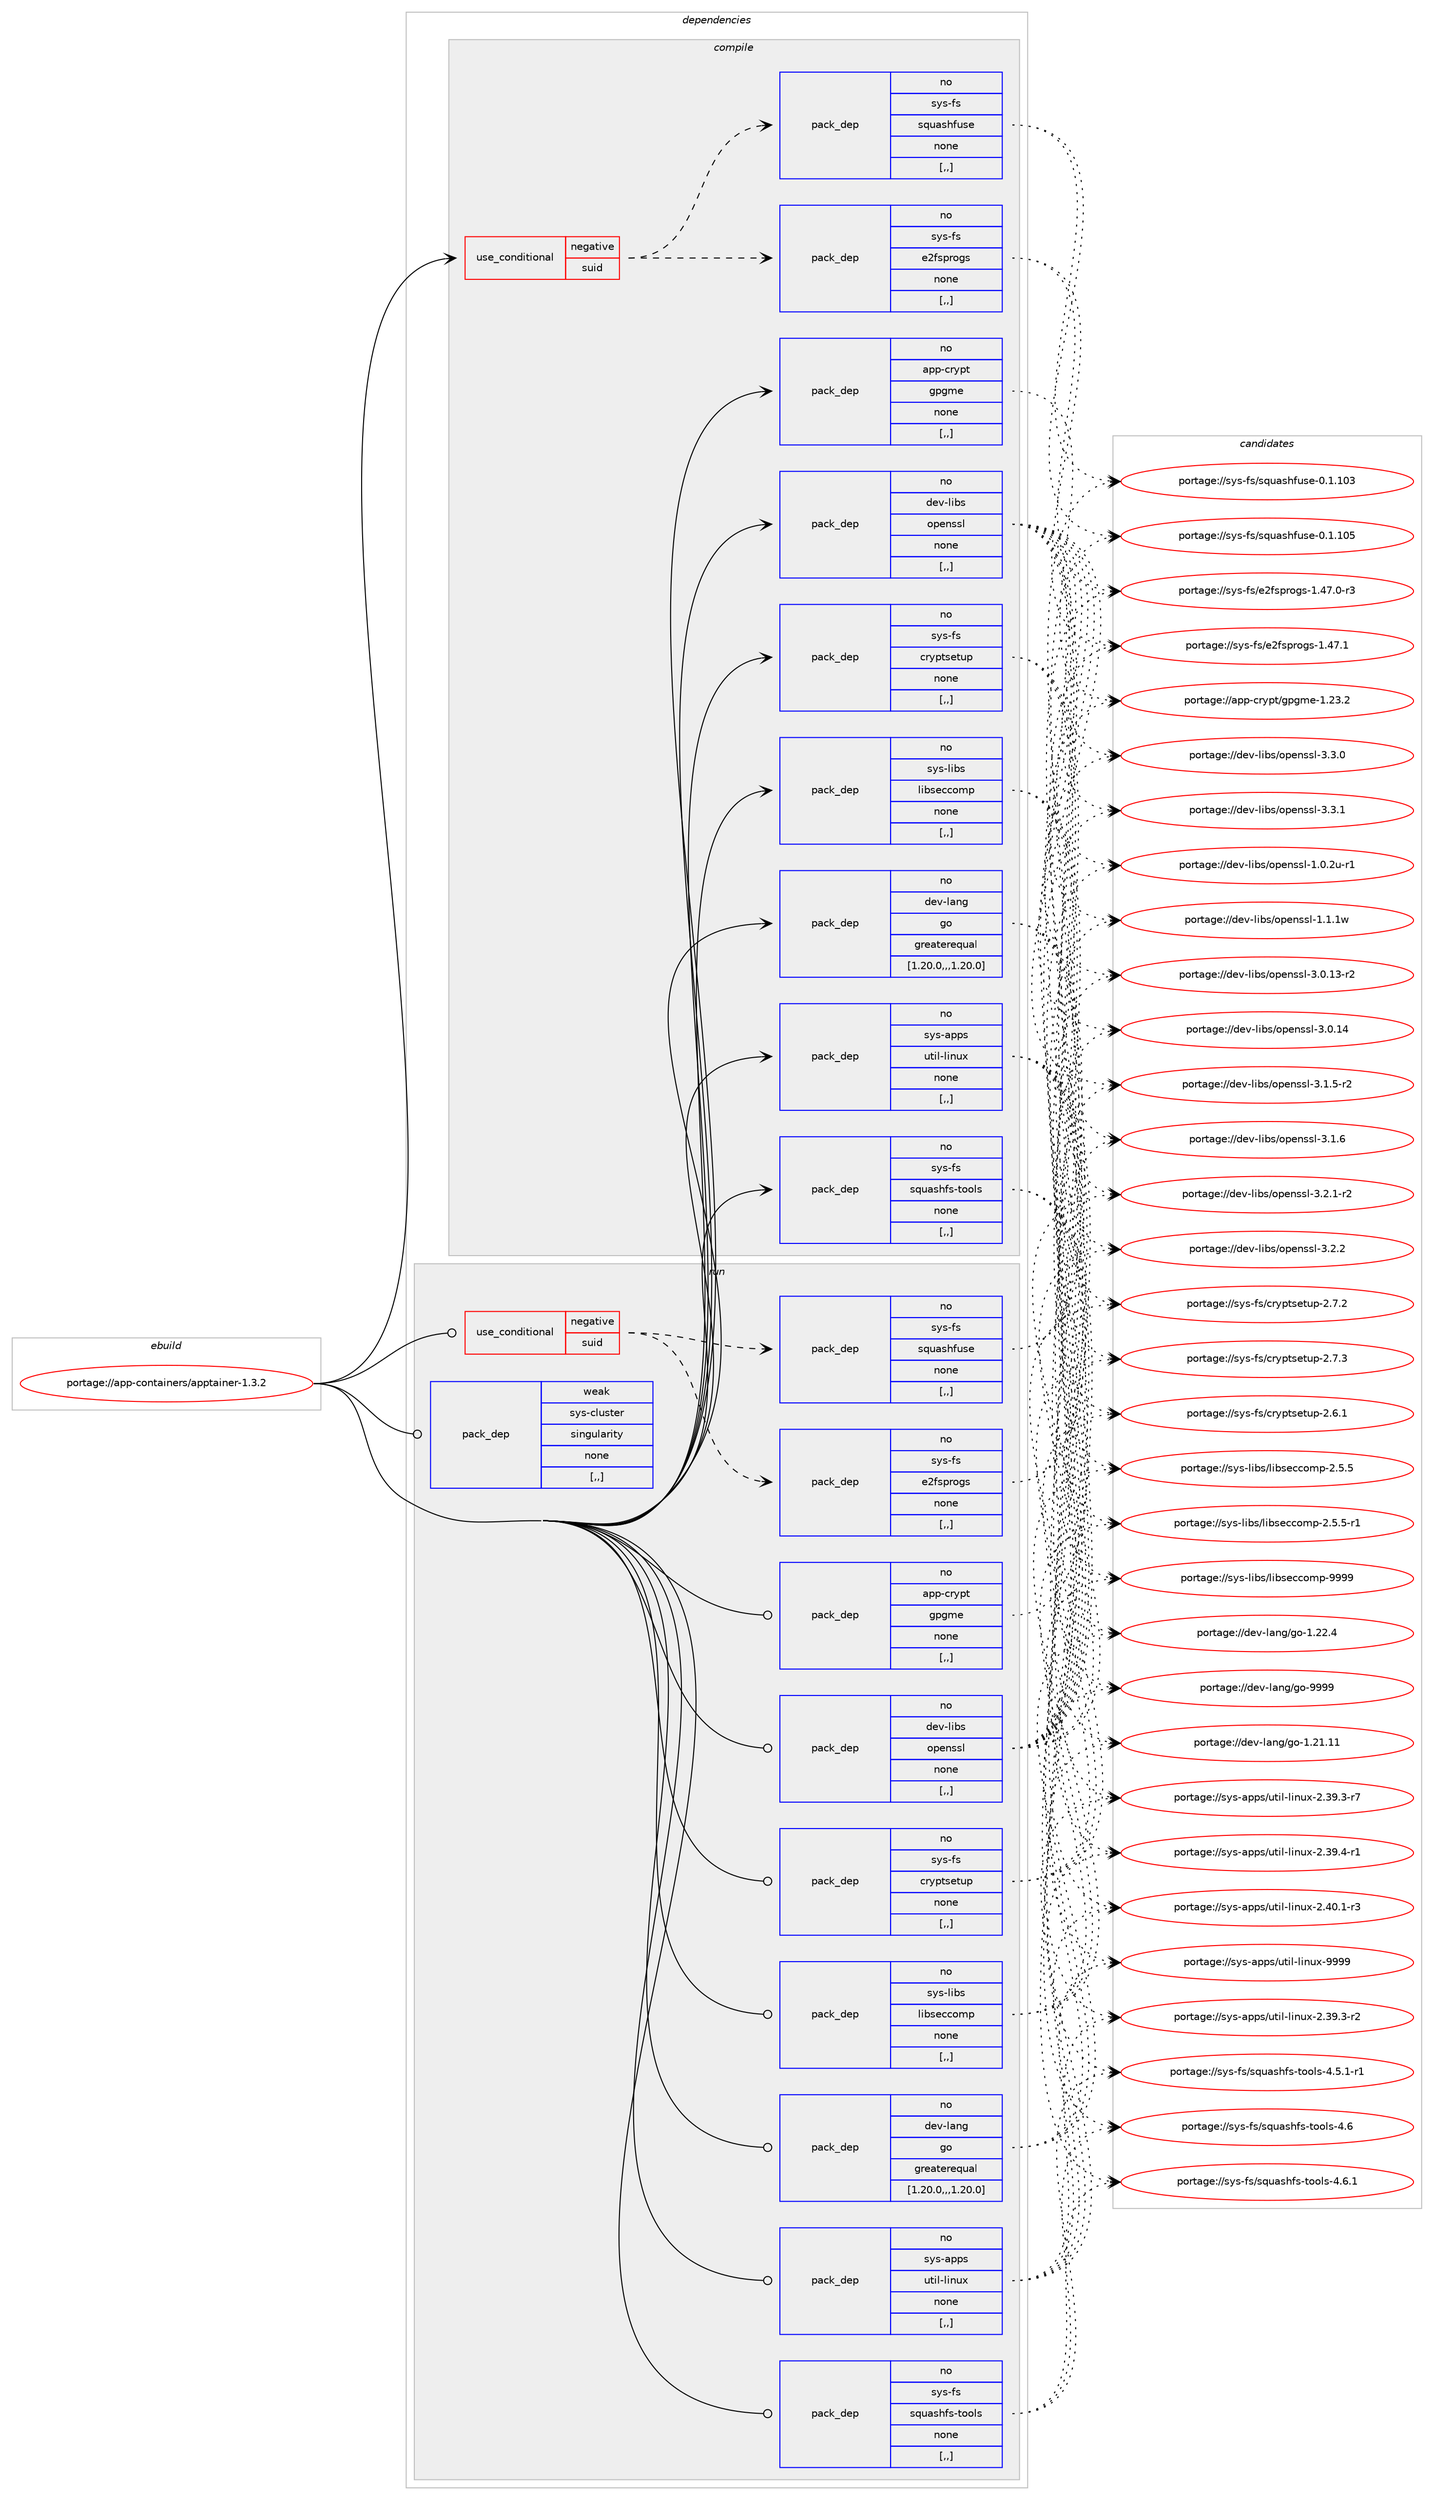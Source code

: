 digraph prolog {

# *************
# Graph options
# *************

newrank=true;
concentrate=true;
compound=true;
graph [rankdir=LR,fontname=Helvetica,fontsize=10,ranksep=1.5];#, ranksep=2.5, nodesep=0.2];
edge  [arrowhead=vee];
node  [fontname=Helvetica,fontsize=10];

# **********
# The ebuild
# **********

subgraph cluster_leftcol {
color=gray;
rank=same;
label=<<i>ebuild</i>>;
id [label="portage://app-containers/apptainer-1.3.2", color=red, width=4, href="../app-containers/apptainer-1.3.2.svg"];
}

# ****************
# The dependencies
# ****************

subgraph cluster_midcol {
color=gray;
label=<<i>dependencies</i>>;
subgraph cluster_compile {
fillcolor="#eeeeee";
style=filled;
label=<<i>compile</i>>;
subgraph cond2816 {
dependency10503 [label=<<TABLE BORDER="0" CELLBORDER="1" CELLSPACING="0" CELLPADDING="4"><TR><TD ROWSPAN="3" CELLPADDING="10">use_conditional</TD></TR><TR><TD>negative</TD></TR><TR><TD>suid</TD></TR></TABLE>>, shape=none, color=red];
subgraph pack7631 {
dependency10504 [label=<<TABLE BORDER="0" CELLBORDER="1" CELLSPACING="0" CELLPADDING="4" WIDTH="220"><TR><TD ROWSPAN="6" CELLPADDING="30">pack_dep</TD></TR><TR><TD WIDTH="110">no</TD></TR><TR><TD>sys-fs</TD></TR><TR><TD>e2fsprogs</TD></TR><TR><TD>none</TD></TR><TR><TD>[,,]</TD></TR></TABLE>>, shape=none, color=blue];
}
dependency10503:e -> dependency10504:w [weight=20,style="dashed",arrowhead="vee"];
subgraph pack7632 {
dependency10505 [label=<<TABLE BORDER="0" CELLBORDER="1" CELLSPACING="0" CELLPADDING="4" WIDTH="220"><TR><TD ROWSPAN="6" CELLPADDING="30">pack_dep</TD></TR><TR><TD WIDTH="110">no</TD></TR><TR><TD>sys-fs</TD></TR><TR><TD>squashfuse</TD></TR><TR><TD>none</TD></TR><TR><TD>[,,]</TD></TR></TABLE>>, shape=none, color=blue];
}
dependency10503:e -> dependency10505:w [weight=20,style="dashed",arrowhead="vee"];
}
id:e -> dependency10503:w [weight=20,style="solid",arrowhead="vee"];
subgraph pack7633 {
dependency10506 [label=<<TABLE BORDER="0" CELLBORDER="1" CELLSPACING="0" CELLPADDING="4" WIDTH="220"><TR><TD ROWSPAN="6" CELLPADDING="30">pack_dep</TD></TR><TR><TD WIDTH="110">no</TD></TR><TR><TD>app-crypt</TD></TR><TR><TD>gpgme</TD></TR><TR><TD>none</TD></TR><TR><TD>[,,]</TD></TR></TABLE>>, shape=none, color=blue];
}
id:e -> dependency10506:w [weight=20,style="solid",arrowhead="vee"];
subgraph pack7634 {
dependency10507 [label=<<TABLE BORDER="0" CELLBORDER="1" CELLSPACING="0" CELLPADDING="4" WIDTH="220"><TR><TD ROWSPAN="6" CELLPADDING="30">pack_dep</TD></TR><TR><TD WIDTH="110">no</TD></TR><TR><TD>dev-lang</TD></TR><TR><TD>go</TD></TR><TR><TD>greaterequal</TD></TR><TR><TD>[1.20.0,,,1.20.0]</TD></TR></TABLE>>, shape=none, color=blue];
}
id:e -> dependency10507:w [weight=20,style="solid",arrowhead="vee"];
subgraph pack7635 {
dependency10508 [label=<<TABLE BORDER="0" CELLBORDER="1" CELLSPACING="0" CELLPADDING="4" WIDTH="220"><TR><TD ROWSPAN="6" CELLPADDING="30">pack_dep</TD></TR><TR><TD WIDTH="110">no</TD></TR><TR><TD>dev-libs</TD></TR><TR><TD>openssl</TD></TR><TR><TD>none</TD></TR><TR><TD>[,,]</TD></TR></TABLE>>, shape=none, color=blue];
}
id:e -> dependency10508:w [weight=20,style="solid",arrowhead="vee"];
subgraph pack7636 {
dependency10509 [label=<<TABLE BORDER="0" CELLBORDER="1" CELLSPACING="0" CELLPADDING="4" WIDTH="220"><TR><TD ROWSPAN="6" CELLPADDING="30">pack_dep</TD></TR><TR><TD WIDTH="110">no</TD></TR><TR><TD>sys-apps</TD></TR><TR><TD>util-linux</TD></TR><TR><TD>none</TD></TR><TR><TD>[,,]</TD></TR></TABLE>>, shape=none, color=blue];
}
id:e -> dependency10509:w [weight=20,style="solid",arrowhead="vee"];
subgraph pack7637 {
dependency10510 [label=<<TABLE BORDER="0" CELLBORDER="1" CELLSPACING="0" CELLPADDING="4" WIDTH="220"><TR><TD ROWSPAN="6" CELLPADDING="30">pack_dep</TD></TR><TR><TD WIDTH="110">no</TD></TR><TR><TD>sys-fs</TD></TR><TR><TD>cryptsetup</TD></TR><TR><TD>none</TD></TR><TR><TD>[,,]</TD></TR></TABLE>>, shape=none, color=blue];
}
id:e -> dependency10510:w [weight=20,style="solid",arrowhead="vee"];
subgraph pack7638 {
dependency10511 [label=<<TABLE BORDER="0" CELLBORDER="1" CELLSPACING="0" CELLPADDING="4" WIDTH="220"><TR><TD ROWSPAN="6" CELLPADDING="30">pack_dep</TD></TR><TR><TD WIDTH="110">no</TD></TR><TR><TD>sys-fs</TD></TR><TR><TD>squashfs-tools</TD></TR><TR><TD>none</TD></TR><TR><TD>[,,]</TD></TR></TABLE>>, shape=none, color=blue];
}
id:e -> dependency10511:w [weight=20,style="solid",arrowhead="vee"];
subgraph pack7639 {
dependency10512 [label=<<TABLE BORDER="0" CELLBORDER="1" CELLSPACING="0" CELLPADDING="4" WIDTH="220"><TR><TD ROWSPAN="6" CELLPADDING="30">pack_dep</TD></TR><TR><TD WIDTH="110">no</TD></TR><TR><TD>sys-libs</TD></TR><TR><TD>libseccomp</TD></TR><TR><TD>none</TD></TR><TR><TD>[,,]</TD></TR></TABLE>>, shape=none, color=blue];
}
id:e -> dependency10512:w [weight=20,style="solid",arrowhead="vee"];
}
subgraph cluster_compileandrun {
fillcolor="#eeeeee";
style=filled;
label=<<i>compile and run</i>>;
}
subgraph cluster_run {
fillcolor="#eeeeee";
style=filled;
label=<<i>run</i>>;
subgraph cond2817 {
dependency10513 [label=<<TABLE BORDER="0" CELLBORDER="1" CELLSPACING="0" CELLPADDING="4"><TR><TD ROWSPAN="3" CELLPADDING="10">use_conditional</TD></TR><TR><TD>negative</TD></TR><TR><TD>suid</TD></TR></TABLE>>, shape=none, color=red];
subgraph pack7640 {
dependency10514 [label=<<TABLE BORDER="0" CELLBORDER="1" CELLSPACING="0" CELLPADDING="4" WIDTH="220"><TR><TD ROWSPAN="6" CELLPADDING="30">pack_dep</TD></TR><TR><TD WIDTH="110">no</TD></TR><TR><TD>sys-fs</TD></TR><TR><TD>e2fsprogs</TD></TR><TR><TD>none</TD></TR><TR><TD>[,,]</TD></TR></TABLE>>, shape=none, color=blue];
}
dependency10513:e -> dependency10514:w [weight=20,style="dashed",arrowhead="vee"];
subgraph pack7641 {
dependency10515 [label=<<TABLE BORDER="0" CELLBORDER="1" CELLSPACING="0" CELLPADDING="4" WIDTH="220"><TR><TD ROWSPAN="6" CELLPADDING="30">pack_dep</TD></TR><TR><TD WIDTH="110">no</TD></TR><TR><TD>sys-fs</TD></TR><TR><TD>squashfuse</TD></TR><TR><TD>none</TD></TR><TR><TD>[,,]</TD></TR></TABLE>>, shape=none, color=blue];
}
dependency10513:e -> dependency10515:w [weight=20,style="dashed",arrowhead="vee"];
}
id:e -> dependency10513:w [weight=20,style="solid",arrowhead="odot"];
subgraph pack7642 {
dependency10516 [label=<<TABLE BORDER="0" CELLBORDER="1" CELLSPACING="0" CELLPADDING="4" WIDTH="220"><TR><TD ROWSPAN="6" CELLPADDING="30">pack_dep</TD></TR><TR><TD WIDTH="110">no</TD></TR><TR><TD>app-crypt</TD></TR><TR><TD>gpgme</TD></TR><TR><TD>none</TD></TR><TR><TD>[,,]</TD></TR></TABLE>>, shape=none, color=blue];
}
id:e -> dependency10516:w [weight=20,style="solid",arrowhead="odot"];
subgraph pack7643 {
dependency10517 [label=<<TABLE BORDER="0" CELLBORDER="1" CELLSPACING="0" CELLPADDING="4" WIDTH="220"><TR><TD ROWSPAN="6" CELLPADDING="30">pack_dep</TD></TR><TR><TD WIDTH="110">no</TD></TR><TR><TD>dev-lang</TD></TR><TR><TD>go</TD></TR><TR><TD>greaterequal</TD></TR><TR><TD>[1.20.0,,,1.20.0]</TD></TR></TABLE>>, shape=none, color=blue];
}
id:e -> dependency10517:w [weight=20,style="solid",arrowhead="odot"];
subgraph pack7644 {
dependency10518 [label=<<TABLE BORDER="0" CELLBORDER="1" CELLSPACING="0" CELLPADDING="4" WIDTH="220"><TR><TD ROWSPAN="6" CELLPADDING="30">pack_dep</TD></TR><TR><TD WIDTH="110">no</TD></TR><TR><TD>dev-libs</TD></TR><TR><TD>openssl</TD></TR><TR><TD>none</TD></TR><TR><TD>[,,]</TD></TR></TABLE>>, shape=none, color=blue];
}
id:e -> dependency10518:w [weight=20,style="solid",arrowhead="odot"];
subgraph pack7645 {
dependency10519 [label=<<TABLE BORDER="0" CELLBORDER="1" CELLSPACING="0" CELLPADDING="4" WIDTH="220"><TR><TD ROWSPAN="6" CELLPADDING="30">pack_dep</TD></TR><TR><TD WIDTH="110">no</TD></TR><TR><TD>sys-apps</TD></TR><TR><TD>util-linux</TD></TR><TR><TD>none</TD></TR><TR><TD>[,,]</TD></TR></TABLE>>, shape=none, color=blue];
}
id:e -> dependency10519:w [weight=20,style="solid",arrowhead="odot"];
subgraph pack7646 {
dependency10520 [label=<<TABLE BORDER="0" CELLBORDER="1" CELLSPACING="0" CELLPADDING="4" WIDTH="220"><TR><TD ROWSPAN="6" CELLPADDING="30">pack_dep</TD></TR><TR><TD WIDTH="110">no</TD></TR><TR><TD>sys-fs</TD></TR><TR><TD>cryptsetup</TD></TR><TR><TD>none</TD></TR><TR><TD>[,,]</TD></TR></TABLE>>, shape=none, color=blue];
}
id:e -> dependency10520:w [weight=20,style="solid",arrowhead="odot"];
subgraph pack7647 {
dependency10521 [label=<<TABLE BORDER="0" CELLBORDER="1" CELLSPACING="0" CELLPADDING="4" WIDTH="220"><TR><TD ROWSPAN="6" CELLPADDING="30">pack_dep</TD></TR><TR><TD WIDTH="110">no</TD></TR><TR><TD>sys-fs</TD></TR><TR><TD>squashfs-tools</TD></TR><TR><TD>none</TD></TR><TR><TD>[,,]</TD></TR></TABLE>>, shape=none, color=blue];
}
id:e -> dependency10521:w [weight=20,style="solid",arrowhead="odot"];
subgraph pack7648 {
dependency10522 [label=<<TABLE BORDER="0" CELLBORDER="1" CELLSPACING="0" CELLPADDING="4" WIDTH="220"><TR><TD ROWSPAN="6" CELLPADDING="30">pack_dep</TD></TR><TR><TD WIDTH="110">no</TD></TR><TR><TD>sys-libs</TD></TR><TR><TD>libseccomp</TD></TR><TR><TD>none</TD></TR><TR><TD>[,,]</TD></TR></TABLE>>, shape=none, color=blue];
}
id:e -> dependency10522:w [weight=20,style="solid",arrowhead="odot"];
subgraph pack7649 {
dependency10523 [label=<<TABLE BORDER="0" CELLBORDER="1" CELLSPACING="0" CELLPADDING="4" WIDTH="220"><TR><TD ROWSPAN="6" CELLPADDING="30">pack_dep</TD></TR><TR><TD WIDTH="110">weak</TD></TR><TR><TD>sys-cluster</TD></TR><TR><TD>singularity</TD></TR><TR><TD>none</TD></TR><TR><TD>[,,]</TD></TR></TABLE>>, shape=none, color=blue];
}
id:e -> dependency10523:w [weight=20,style="solid",arrowhead="odot"];
}
}

# **************
# The candidates
# **************

subgraph cluster_choices {
rank=same;
color=gray;
label=<<i>candidates</i>>;

subgraph choice7631 {
color=black;
nodesep=1;
choice115121115451021154710150102115112114111103115454946525546484511451 [label="portage://sys-fs/e2fsprogs-1.47.0-r3", color=red, width=4,href="../sys-fs/e2fsprogs-1.47.0-r3.svg"];
choice11512111545102115471015010211511211411110311545494652554649 [label="portage://sys-fs/e2fsprogs-1.47.1", color=red, width=4,href="../sys-fs/e2fsprogs-1.47.1.svg"];
dependency10504:e -> choice115121115451021154710150102115112114111103115454946525546484511451:w [style=dotted,weight="100"];
dependency10504:e -> choice11512111545102115471015010211511211411110311545494652554649:w [style=dotted,weight="100"];
}
subgraph choice7632 {
color=black;
nodesep=1;
choice1151211154510211547115113117971151041021171151014548464946494851 [label="portage://sys-fs/squashfuse-0.1.103", color=red, width=4,href="../sys-fs/squashfuse-0.1.103.svg"];
choice1151211154510211547115113117971151041021171151014548464946494853 [label="portage://sys-fs/squashfuse-0.1.105", color=red, width=4,href="../sys-fs/squashfuse-0.1.105.svg"];
dependency10505:e -> choice1151211154510211547115113117971151041021171151014548464946494851:w [style=dotted,weight="100"];
dependency10505:e -> choice1151211154510211547115113117971151041021171151014548464946494853:w [style=dotted,weight="100"];
}
subgraph choice7633 {
color=black;
nodesep=1;
choice9711211245991141211121164710311210310910145494650514650 [label="portage://app-crypt/gpgme-1.23.2", color=red, width=4,href="../app-crypt/gpgme-1.23.2.svg"];
dependency10506:e -> choice9711211245991141211121164710311210310910145494650514650:w [style=dotted,weight="100"];
}
subgraph choice7634 {
color=black;
nodesep=1;
choice1001011184510897110103471031114549465049464949 [label="portage://dev-lang/go-1.21.11", color=red, width=4,href="../dev-lang/go-1.21.11.svg"];
choice10010111845108971101034710311145494650504652 [label="portage://dev-lang/go-1.22.4", color=red, width=4,href="../dev-lang/go-1.22.4.svg"];
choice1001011184510897110103471031114557575757 [label="portage://dev-lang/go-9999", color=red, width=4,href="../dev-lang/go-9999.svg"];
dependency10507:e -> choice1001011184510897110103471031114549465049464949:w [style=dotted,weight="100"];
dependency10507:e -> choice10010111845108971101034710311145494650504652:w [style=dotted,weight="100"];
dependency10507:e -> choice1001011184510897110103471031114557575757:w [style=dotted,weight="100"];
}
subgraph choice7635 {
color=black;
nodesep=1;
choice1001011184510810598115471111121011101151151084549464846501174511449 [label="portage://dev-libs/openssl-1.0.2u-r1", color=red, width=4,href="../dev-libs/openssl-1.0.2u-r1.svg"];
choice100101118451081059811547111112101110115115108454946494649119 [label="portage://dev-libs/openssl-1.1.1w", color=red, width=4,href="../dev-libs/openssl-1.1.1w.svg"];
choice100101118451081059811547111112101110115115108455146484649514511450 [label="portage://dev-libs/openssl-3.0.13-r2", color=red, width=4,href="../dev-libs/openssl-3.0.13-r2.svg"];
choice10010111845108105981154711111210111011511510845514648464952 [label="portage://dev-libs/openssl-3.0.14", color=red, width=4,href="../dev-libs/openssl-3.0.14.svg"];
choice1001011184510810598115471111121011101151151084551464946534511450 [label="portage://dev-libs/openssl-3.1.5-r2", color=red, width=4,href="../dev-libs/openssl-3.1.5-r2.svg"];
choice100101118451081059811547111112101110115115108455146494654 [label="portage://dev-libs/openssl-3.1.6", color=red, width=4,href="../dev-libs/openssl-3.1.6.svg"];
choice1001011184510810598115471111121011101151151084551465046494511450 [label="portage://dev-libs/openssl-3.2.1-r2", color=red, width=4,href="../dev-libs/openssl-3.2.1-r2.svg"];
choice100101118451081059811547111112101110115115108455146504650 [label="portage://dev-libs/openssl-3.2.2", color=red, width=4,href="../dev-libs/openssl-3.2.2.svg"];
choice100101118451081059811547111112101110115115108455146514648 [label="portage://dev-libs/openssl-3.3.0", color=red, width=4,href="../dev-libs/openssl-3.3.0.svg"];
choice100101118451081059811547111112101110115115108455146514649 [label="portage://dev-libs/openssl-3.3.1", color=red, width=4,href="../dev-libs/openssl-3.3.1.svg"];
dependency10508:e -> choice1001011184510810598115471111121011101151151084549464846501174511449:w [style=dotted,weight="100"];
dependency10508:e -> choice100101118451081059811547111112101110115115108454946494649119:w [style=dotted,weight="100"];
dependency10508:e -> choice100101118451081059811547111112101110115115108455146484649514511450:w [style=dotted,weight="100"];
dependency10508:e -> choice10010111845108105981154711111210111011511510845514648464952:w [style=dotted,weight="100"];
dependency10508:e -> choice1001011184510810598115471111121011101151151084551464946534511450:w [style=dotted,weight="100"];
dependency10508:e -> choice100101118451081059811547111112101110115115108455146494654:w [style=dotted,weight="100"];
dependency10508:e -> choice1001011184510810598115471111121011101151151084551465046494511450:w [style=dotted,weight="100"];
dependency10508:e -> choice100101118451081059811547111112101110115115108455146504650:w [style=dotted,weight="100"];
dependency10508:e -> choice100101118451081059811547111112101110115115108455146514648:w [style=dotted,weight="100"];
dependency10508:e -> choice100101118451081059811547111112101110115115108455146514649:w [style=dotted,weight="100"];
}
subgraph choice7636 {
color=black;
nodesep=1;
choice11512111545971121121154711711610510845108105110117120455046515746514511450 [label="portage://sys-apps/util-linux-2.39.3-r2", color=red, width=4,href="../sys-apps/util-linux-2.39.3-r2.svg"];
choice11512111545971121121154711711610510845108105110117120455046515746514511455 [label="portage://sys-apps/util-linux-2.39.3-r7", color=red, width=4,href="../sys-apps/util-linux-2.39.3-r7.svg"];
choice11512111545971121121154711711610510845108105110117120455046515746524511449 [label="portage://sys-apps/util-linux-2.39.4-r1", color=red, width=4,href="../sys-apps/util-linux-2.39.4-r1.svg"];
choice11512111545971121121154711711610510845108105110117120455046524846494511451 [label="portage://sys-apps/util-linux-2.40.1-r3", color=red, width=4,href="../sys-apps/util-linux-2.40.1-r3.svg"];
choice115121115459711211211547117116105108451081051101171204557575757 [label="portage://sys-apps/util-linux-9999", color=red, width=4,href="../sys-apps/util-linux-9999.svg"];
dependency10509:e -> choice11512111545971121121154711711610510845108105110117120455046515746514511450:w [style=dotted,weight="100"];
dependency10509:e -> choice11512111545971121121154711711610510845108105110117120455046515746514511455:w [style=dotted,weight="100"];
dependency10509:e -> choice11512111545971121121154711711610510845108105110117120455046515746524511449:w [style=dotted,weight="100"];
dependency10509:e -> choice11512111545971121121154711711610510845108105110117120455046524846494511451:w [style=dotted,weight="100"];
dependency10509:e -> choice115121115459711211211547117116105108451081051101171204557575757:w [style=dotted,weight="100"];
}
subgraph choice7637 {
color=black;
nodesep=1;
choice115121115451021154799114121112116115101116117112455046544649 [label="portage://sys-fs/cryptsetup-2.6.1", color=red, width=4,href="../sys-fs/cryptsetup-2.6.1.svg"];
choice115121115451021154799114121112116115101116117112455046554650 [label="portage://sys-fs/cryptsetup-2.7.2", color=red, width=4,href="../sys-fs/cryptsetup-2.7.2.svg"];
choice115121115451021154799114121112116115101116117112455046554651 [label="portage://sys-fs/cryptsetup-2.7.3", color=red, width=4,href="../sys-fs/cryptsetup-2.7.3.svg"];
dependency10510:e -> choice115121115451021154799114121112116115101116117112455046544649:w [style=dotted,weight="100"];
dependency10510:e -> choice115121115451021154799114121112116115101116117112455046554650:w [style=dotted,weight="100"];
dependency10510:e -> choice115121115451021154799114121112116115101116117112455046554651:w [style=dotted,weight="100"];
}
subgraph choice7638 {
color=black;
nodesep=1;
choice115121115451021154711511311797115104102115451161111111081154552465346494511449 [label="portage://sys-fs/squashfs-tools-4.5.1-r1", color=red, width=4,href="../sys-fs/squashfs-tools-4.5.1-r1.svg"];
choice1151211154510211547115113117971151041021154511611111110811545524654 [label="portage://sys-fs/squashfs-tools-4.6", color=red, width=4,href="../sys-fs/squashfs-tools-4.6.svg"];
choice11512111545102115471151131179711510410211545116111111108115455246544649 [label="portage://sys-fs/squashfs-tools-4.6.1", color=red, width=4,href="../sys-fs/squashfs-tools-4.6.1.svg"];
dependency10511:e -> choice115121115451021154711511311797115104102115451161111111081154552465346494511449:w [style=dotted,weight="100"];
dependency10511:e -> choice1151211154510211547115113117971151041021154511611111110811545524654:w [style=dotted,weight="100"];
dependency10511:e -> choice11512111545102115471151131179711510410211545116111111108115455246544649:w [style=dotted,weight="100"];
}
subgraph choice7639 {
color=black;
nodesep=1;
choice115121115451081059811547108105981151019999111109112455046534653 [label="portage://sys-libs/libseccomp-2.5.5", color=red, width=4,href="../sys-libs/libseccomp-2.5.5.svg"];
choice1151211154510810598115471081059811510199991111091124550465346534511449 [label="portage://sys-libs/libseccomp-2.5.5-r1", color=red, width=4,href="../sys-libs/libseccomp-2.5.5-r1.svg"];
choice1151211154510810598115471081059811510199991111091124557575757 [label="portage://sys-libs/libseccomp-9999", color=red, width=4,href="../sys-libs/libseccomp-9999.svg"];
dependency10512:e -> choice115121115451081059811547108105981151019999111109112455046534653:w [style=dotted,weight="100"];
dependency10512:e -> choice1151211154510810598115471081059811510199991111091124550465346534511449:w [style=dotted,weight="100"];
dependency10512:e -> choice1151211154510810598115471081059811510199991111091124557575757:w [style=dotted,weight="100"];
}
subgraph choice7640 {
color=black;
nodesep=1;
choice115121115451021154710150102115112114111103115454946525546484511451 [label="portage://sys-fs/e2fsprogs-1.47.0-r3", color=red, width=4,href="../sys-fs/e2fsprogs-1.47.0-r3.svg"];
choice11512111545102115471015010211511211411110311545494652554649 [label="portage://sys-fs/e2fsprogs-1.47.1", color=red, width=4,href="../sys-fs/e2fsprogs-1.47.1.svg"];
dependency10514:e -> choice115121115451021154710150102115112114111103115454946525546484511451:w [style=dotted,weight="100"];
dependency10514:e -> choice11512111545102115471015010211511211411110311545494652554649:w [style=dotted,weight="100"];
}
subgraph choice7641 {
color=black;
nodesep=1;
choice1151211154510211547115113117971151041021171151014548464946494851 [label="portage://sys-fs/squashfuse-0.1.103", color=red, width=4,href="../sys-fs/squashfuse-0.1.103.svg"];
choice1151211154510211547115113117971151041021171151014548464946494853 [label="portage://sys-fs/squashfuse-0.1.105", color=red, width=4,href="../sys-fs/squashfuse-0.1.105.svg"];
dependency10515:e -> choice1151211154510211547115113117971151041021171151014548464946494851:w [style=dotted,weight="100"];
dependency10515:e -> choice1151211154510211547115113117971151041021171151014548464946494853:w [style=dotted,weight="100"];
}
subgraph choice7642 {
color=black;
nodesep=1;
choice9711211245991141211121164710311210310910145494650514650 [label="portage://app-crypt/gpgme-1.23.2", color=red, width=4,href="../app-crypt/gpgme-1.23.2.svg"];
dependency10516:e -> choice9711211245991141211121164710311210310910145494650514650:w [style=dotted,weight="100"];
}
subgraph choice7643 {
color=black;
nodesep=1;
choice1001011184510897110103471031114549465049464949 [label="portage://dev-lang/go-1.21.11", color=red, width=4,href="../dev-lang/go-1.21.11.svg"];
choice10010111845108971101034710311145494650504652 [label="portage://dev-lang/go-1.22.4", color=red, width=4,href="../dev-lang/go-1.22.4.svg"];
choice1001011184510897110103471031114557575757 [label="portage://dev-lang/go-9999", color=red, width=4,href="../dev-lang/go-9999.svg"];
dependency10517:e -> choice1001011184510897110103471031114549465049464949:w [style=dotted,weight="100"];
dependency10517:e -> choice10010111845108971101034710311145494650504652:w [style=dotted,weight="100"];
dependency10517:e -> choice1001011184510897110103471031114557575757:w [style=dotted,weight="100"];
}
subgraph choice7644 {
color=black;
nodesep=1;
choice1001011184510810598115471111121011101151151084549464846501174511449 [label="portage://dev-libs/openssl-1.0.2u-r1", color=red, width=4,href="../dev-libs/openssl-1.0.2u-r1.svg"];
choice100101118451081059811547111112101110115115108454946494649119 [label="portage://dev-libs/openssl-1.1.1w", color=red, width=4,href="../dev-libs/openssl-1.1.1w.svg"];
choice100101118451081059811547111112101110115115108455146484649514511450 [label="portage://dev-libs/openssl-3.0.13-r2", color=red, width=4,href="../dev-libs/openssl-3.0.13-r2.svg"];
choice10010111845108105981154711111210111011511510845514648464952 [label="portage://dev-libs/openssl-3.0.14", color=red, width=4,href="../dev-libs/openssl-3.0.14.svg"];
choice1001011184510810598115471111121011101151151084551464946534511450 [label="portage://dev-libs/openssl-3.1.5-r2", color=red, width=4,href="../dev-libs/openssl-3.1.5-r2.svg"];
choice100101118451081059811547111112101110115115108455146494654 [label="portage://dev-libs/openssl-3.1.6", color=red, width=4,href="../dev-libs/openssl-3.1.6.svg"];
choice1001011184510810598115471111121011101151151084551465046494511450 [label="portage://dev-libs/openssl-3.2.1-r2", color=red, width=4,href="../dev-libs/openssl-3.2.1-r2.svg"];
choice100101118451081059811547111112101110115115108455146504650 [label="portage://dev-libs/openssl-3.2.2", color=red, width=4,href="../dev-libs/openssl-3.2.2.svg"];
choice100101118451081059811547111112101110115115108455146514648 [label="portage://dev-libs/openssl-3.3.0", color=red, width=4,href="../dev-libs/openssl-3.3.0.svg"];
choice100101118451081059811547111112101110115115108455146514649 [label="portage://dev-libs/openssl-3.3.1", color=red, width=4,href="../dev-libs/openssl-3.3.1.svg"];
dependency10518:e -> choice1001011184510810598115471111121011101151151084549464846501174511449:w [style=dotted,weight="100"];
dependency10518:e -> choice100101118451081059811547111112101110115115108454946494649119:w [style=dotted,weight="100"];
dependency10518:e -> choice100101118451081059811547111112101110115115108455146484649514511450:w [style=dotted,weight="100"];
dependency10518:e -> choice10010111845108105981154711111210111011511510845514648464952:w [style=dotted,weight="100"];
dependency10518:e -> choice1001011184510810598115471111121011101151151084551464946534511450:w [style=dotted,weight="100"];
dependency10518:e -> choice100101118451081059811547111112101110115115108455146494654:w [style=dotted,weight="100"];
dependency10518:e -> choice1001011184510810598115471111121011101151151084551465046494511450:w [style=dotted,weight="100"];
dependency10518:e -> choice100101118451081059811547111112101110115115108455146504650:w [style=dotted,weight="100"];
dependency10518:e -> choice100101118451081059811547111112101110115115108455146514648:w [style=dotted,weight="100"];
dependency10518:e -> choice100101118451081059811547111112101110115115108455146514649:w [style=dotted,weight="100"];
}
subgraph choice7645 {
color=black;
nodesep=1;
choice11512111545971121121154711711610510845108105110117120455046515746514511450 [label="portage://sys-apps/util-linux-2.39.3-r2", color=red, width=4,href="../sys-apps/util-linux-2.39.3-r2.svg"];
choice11512111545971121121154711711610510845108105110117120455046515746514511455 [label="portage://sys-apps/util-linux-2.39.3-r7", color=red, width=4,href="../sys-apps/util-linux-2.39.3-r7.svg"];
choice11512111545971121121154711711610510845108105110117120455046515746524511449 [label="portage://sys-apps/util-linux-2.39.4-r1", color=red, width=4,href="../sys-apps/util-linux-2.39.4-r1.svg"];
choice11512111545971121121154711711610510845108105110117120455046524846494511451 [label="portage://sys-apps/util-linux-2.40.1-r3", color=red, width=4,href="../sys-apps/util-linux-2.40.1-r3.svg"];
choice115121115459711211211547117116105108451081051101171204557575757 [label="portage://sys-apps/util-linux-9999", color=red, width=4,href="../sys-apps/util-linux-9999.svg"];
dependency10519:e -> choice11512111545971121121154711711610510845108105110117120455046515746514511450:w [style=dotted,weight="100"];
dependency10519:e -> choice11512111545971121121154711711610510845108105110117120455046515746514511455:w [style=dotted,weight="100"];
dependency10519:e -> choice11512111545971121121154711711610510845108105110117120455046515746524511449:w [style=dotted,weight="100"];
dependency10519:e -> choice11512111545971121121154711711610510845108105110117120455046524846494511451:w [style=dotted,weight="100"];
dependency10519:e -> choice115121115459711211211547117116105108451081051101171204557575757:w [style=dotted,weight="100"];
}
subgraph choice7646 {
color=black;
nodesep=1;
choice115121115451021154799114121112116115101116117112455046544649 [label="portage://sys-fs/cryptsetup-2.6.1", color=red, width=4,href="../sys-fs/cryptsetup-2.6.1.svg"];
choice115121115451021154799114121112116115101116117112455046554650 [label="portage://sys-fs/cryptsetup-2.7.2", color=red, width=4,href="../sys-fs/cryptsetup-2.7.2.svg"];
choice115121115451021154799114121112116115101116117112455046554651 [label="portage://sys-fs/cryptsetup-2.7.3", color=red, width=4,href="../sys-fs/cryptsetup-2.7.3.svg"];
dependency10520:e -> choice115121115451021154799114121112116115101116117112455046544649:w [style=dotted,weight="100"];
dependency10520:e -> choice115121115451021154799114121112116115101116117112455046554650:w [style=dotted,weight="100"];
dependency10520:e -> choice115121115451021154799114121112116115101116117112455046554651:w [style=dotted,weight="100"];
}
subgraph choice7647 {
color=black;
nodesep=1;
choice115121115451021154711511311797115104102115451161111111081154552465346494511449 [label="portage://sys-fs/squashfs-tools-4.5.1-r1", color=red, width=4,href="../sys-fs/squashfs-tools-4.5.1-r1.svg"];
choice1151211154510211547115113117971151041021154511611111110811545524654 [label="portage://sys-fs/squashfs-tools-4.6", color=red, width=4,href="../sys-fs/squashfs-tools-4.6.svg"];
choice11512111545102115471151131179711510410211545116111111108115455246544649 [label="portage://sys-fs/squashfs-tools-4.6.1", color=red, width=4,href="../sys-fs/squashfs-tools-4.6.1.svg"];
dependency10521:e -> choice115121115451021154711511311797115104102115451161111111081154552465346494511449:w [style=dotted,weight="100"];
dependency10521:e -> choice1151211154510211547115113117971151041021154511611111110811545524654:w [style=dotted,weight="100"];
dependency10521:e -> choice11512111545102115471151131179711510410211545116111111108115455246544649:w [style=dotted,weight="100"];
}
subgraph choice7648 {
color=black;
nodesep=1;
choice115121115451081059811547108105981151019999111109112455046534653 [label="portage://sys-libs/libseccomp-2.5.5", color=red, width=4,href="../sys-libs/libseccomp-2.5.5.svg"];
choice1151211154510810598115471081059811510199991111091124550465346534511449 [label="portage://sys-libs/libseccomp-2.5.5-r1", color=red, width=4,href="../sys-libs/libseccomp-2.5.5-r1.svg"];
choice1151211154510810598115471081059811510199991111091124557575757 [label="portage://sys-libs/libseccomp-9999", color=red, width=4,href="../sys-libs/libseccomp-9999.svg"];
dependency10522:e -> choice115121115451081059811547108105981151019999111109112455046534653:w [style=dotted,weight="100"];
dependency10522:e -> choice1151211154510810598115471081059811510199991111091124550465346534511449:w [style=dotted,weight="100"];
dependency10522:e -> choice1151211154510810598115471081059811510199991111091124557575757:w [style=dotted,weight="100"];
}
subgraph choice7649 {
color=black;
nodesep=1;
}
}

}
